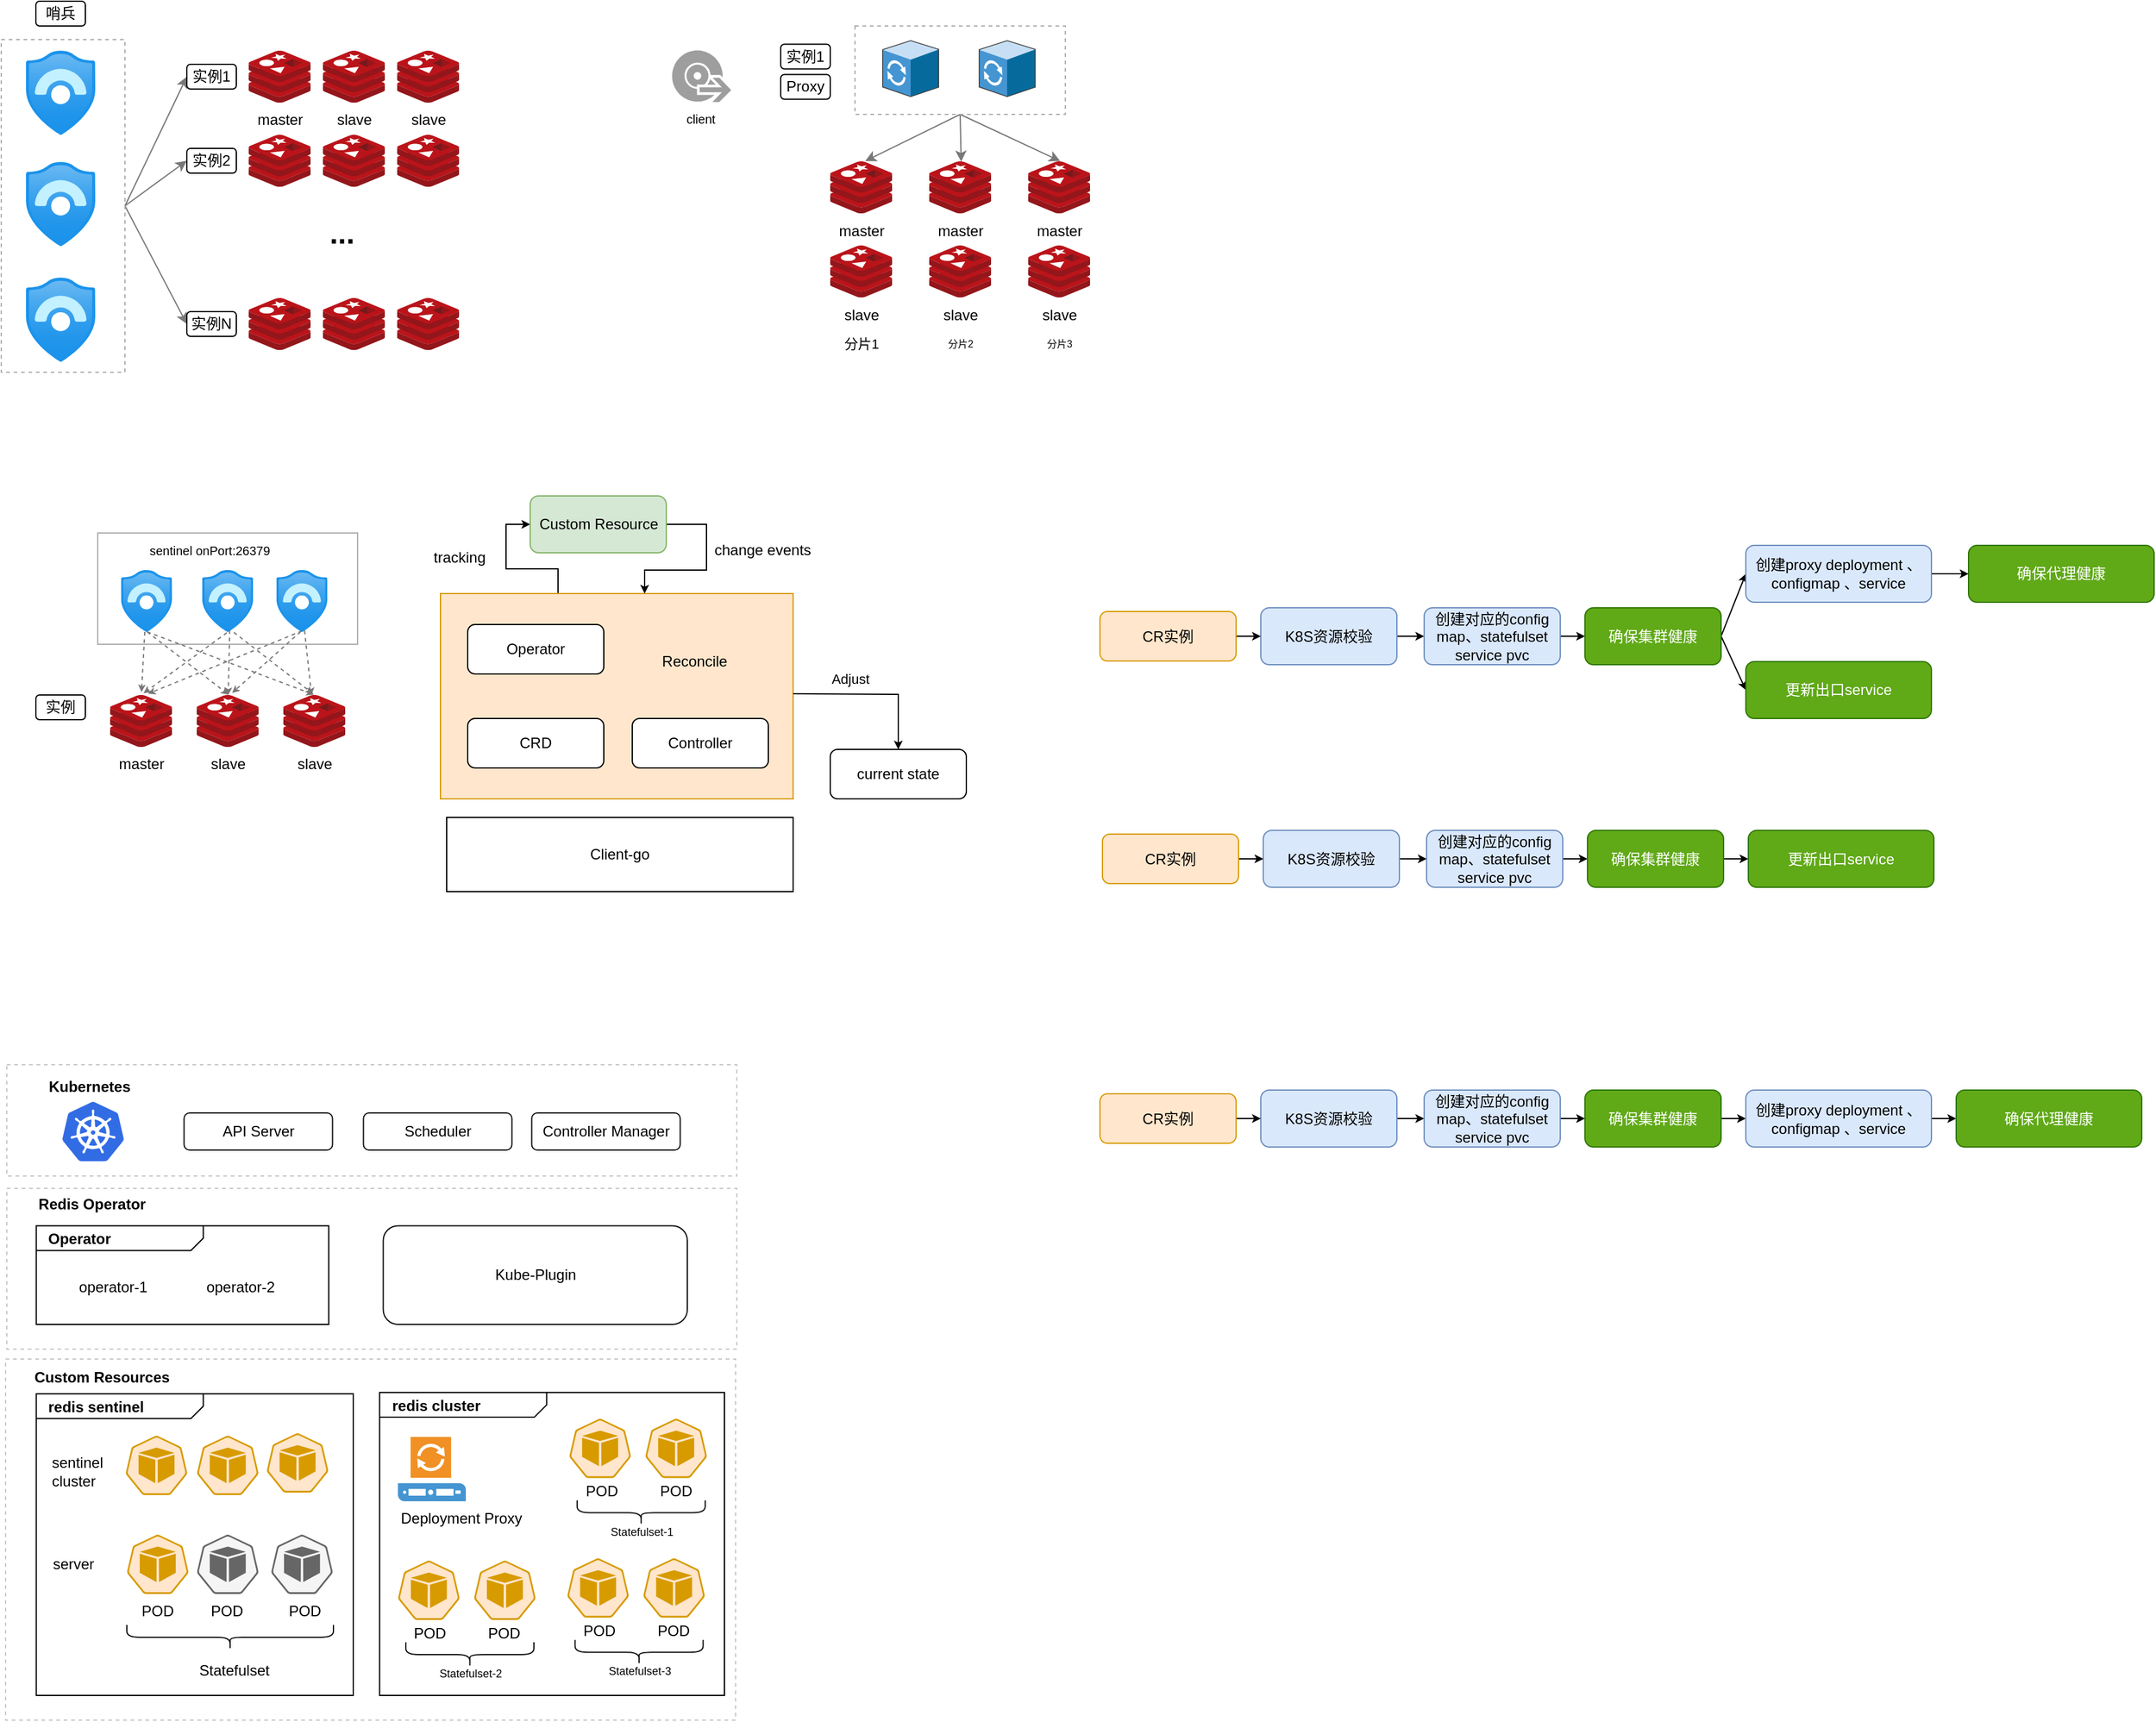 <mxfile version="15.9.6" type="github">
  <diagram id="UypYDCY0DTO_qoeUGzVr" name="Page-1">
    <mxGraphModel dx="1185" dy="662" grid="1" gridSize="10" guides="1" tooltips="1" connect="1" arrows="1" fold="1" page="1" pageScale="1" pageWidth="2336" pageHeight="1654" math="0" shadow="0">
      <root>
        <mxCell id="0" />
        <mxCell id="1" parent="0" />
        <mxCell id="_x-VhurMgfSDuc2ts5zv-58" value="" style="rounded=0;whiteSpace=wrap;html=1;dashed=1;strokeColor=#C7C7C7;" vertex="1" parent="1">
          <mxGeometry x="43.5" y="1128" width="590" height="292" as="geometry" />
        </mxCell>
        <mxCell id="_x-VhurMgfSDuc2ts5zv-57" value="&lt;p style=&quot;margin: 0px ; margin-top: 4px ; margin-left: 10px ; text-align: left&quot;&gt;&lt;b&gt;redis cluster&lt;/b&gt;&lt;/p&gt;" style="html=1;shape=mxgraph.sysml.package;align=left;spacingLeft=5;verticalAlign=top;spacingTop=-3;labelX=135;html=1;overflow=fill;" vertex="1" parent="1">
          <mxGeometry x="345.8" y="1155.06" width="278.7" height="244.94" as="geometry" />
        </mxCell>
        <mxCell id="_x-VhurMgfSDuc2ts5zv-37" value="&lt;p style=&quot;margin: 0px ; margin-top: 4px ; margin-left: 10px ; text-align: left&quot;&gt;&lt;b&gt;redis sentinel&lt;/b&gt;&lt;/p&gt;" style="html=1;shape=mxgraph.sysml.package;align=left;spacingLeft=5;verticalAlign=top;spacingTop=-3;labelX=135;html=1;overflow=fill;" vertex="1" parent="1">
          <mxGeometry x="68.3" y="1156.13" width="256.2" height="243.87" as="geometry" />
        </mxCell>
        <mxCell id="_x-VhurMgfSDuc2ts5zv-23" value="" style="rounded=0;whiteSpace=wrap;html=1;dashed=1;strokeColor=#C7C7C7;" vertex="1" parent="1">
          <mxGeometry x="44.5" y="990" width="590" height="130" as="geometry" />
        </mxCell>
        <mxCell id="_x-VhurMgfSDuc2ts5zv-11" value="" style="rounded=0;whiteSpace=wrap;html=1;dashed=1;strokeColor=#C7C7C7;" vertex="1" parent="1">
          <mxGeometry x="44.5" y="890" width="590" height="90" as="geometry" />
        </mxCell>
        <mxCell id="SwYEhvY1zTtye4a5UMkW-8" style="edgeStyle=orthogonalEdgeStyle;rounded=0;orthogonalLoop=1;jettySize=auto;html=1;exitX=0.405;exitY=0.004;exitDx=0;exitDy=0;entryX=0;entryY=0.5;entryDx=0;entryDy=0;exitPerimeter=0;endSize=4;" parent="1" source="SwYEhvY1zTtye4a5UMkW-6" target="SwYEhvY1zTtye4a5UMkW-2" edge="1">
          <mxGeometry relative="1" as="geometry">
            <Array as="points">
              <mxPoint x="490" y="489" />
              <mxPoint x="448" y="489" />
              <mxPoint x="448" y="453" />
            </Array>
          </mxGeometry>
        </mxCell>
        <mxCell id="SwYEhvY1zTtye4a5UMkW-6" value="" style="rounded=0;whiteSpace=wrap;html=1;fillColor=#ffe6cc;strokeColor=#d79b00;" parent="1" vertex="1">
          <mxGeometry x="395" y="509" width="285" height="166" as="geometry" />
        </mxCell>
        <mxCell id="2Fcq3Pcda0Rbf09F9esO-19" style="rounded=0;orthogonalLoop=1;jettySize=auto;html=1;entryX=0;entryY=0.5;entryDx=0;entryDy=0;exitX=1;exitY=0.5;exitDx=0;exitDy=0;strokeColor=#787878;" parent="1" source="2Fcq3Pcda0Rbf09F9esO-18" target="2Fcq3Pcda0Rbf09F9esO-7" edge="1">
          <mxGeometry relative="1" as="geometry" />
        </mxCell>
        <mxCell id="2Fcq3Pcda0Rbf09F9esO-20" style="edgeStyle=none;rounded=0;orthogonalLoop=1;jettySize=auto;html=1;exitX=1;exitY=0.5;exitDx=0;exitDy=0;entryX=0;entryY=0.5;entryDx=0;entryDy=0;strokeColor=#787878;" parent="1" source="2Fcq3Pcda0Rbf09F9esO-18" target="2Fcq3Pcda0Rbf09F9esO-11" edge="1">
          <mxGeometry relative="1" as="geometry" />
        </mxCell>
        <mxCell id="2Fcq3Pcda0Rbf09F9esO-21" style="edgeStyle=none;rounded=0;orthogonalLoop=1;jettySize=auto;html=1;exitX=1;exitY=0.5;exitDx=0;exitDy=0;entryX=0;entryY=0.5;entryDx=0;entryDy=0;strokeColor=#787878;" parent="1" source="2Fcq3Pcda0Rbf09F9esO-18" target="2Fcq3Pcda0Rbf09F9esO-15" edge="1">
          <mxGeometry relative="1" as="geometry" />
        </mxCell>
        <mxCell id="2Fcq3Pcda0Rbf09F9esO-18" value="" style="rounded=0;whiteSpace=wrap;html=1;dashed=1;strokeColor=#ADADAD;fillColor=none;gradientColor=none;" parent="1" vertex="1">
          <mxGeometry x="40" y="61" width="100" height="269" as="geometry" />
        </mxCell>
        <mxCell id="2Fcq3Pcda0Rbf09F9esO-1" value="master" style="sketch=0;aspect=fixed;html=1;points=[];align=center;image;fontSize=12;image=img/lib/mscae/Cache_Redis_Product.svg;" parent="1" vertex="1">
          <mxGeometry x="240" y="70" width="50" height="42" as="geometry" />
        </mxCell>
        <mxCell id="2Fcq3Pcda0Rbf09F9esO-2" value="" style="aspect=fixed;html=1;points=[];align=center;image;fontSize=12;image=img/lib/azure2/security/Azure_Sentinel.svg;" parent="1" vertex="1">
          <mxGeometry x="60" y="70" width="56.0" height="68" as="geometry" />
        </mxCell>
        <mxCell id="2Fcq3Pcda0Rbf09F9esO-3" value="" style="aspect=fixed;html=1;points=[];align=center;image;fontSize=12;image=img/lib/azure2/security/Azure_Sentinel.svg;" parent="1" vertex="1">
          <mxGeometry x="60" y="160" width="56.0" height="68" as="geometry" />
        </mxCell>
        <mxCell id="2Fcq3Pcda0Rbf09F9esO-4" value="" style="aspect=fixed;html=1;points=[];align=center;image;fontSize=12;image=img/lib/azure2/security/Azure_Sentinel.svg;" parent="1" vertex="1">
          <mxGeometry x="60" y="253.5" width="56.0" height="68" as="geometry" />
        </mxCell>
        <mxCell id="2Fcq3Pcda0Rbf09F9esO-5" value="slave" style="sketch=0;aspect=fixed;html=1;points=[];align=center;image;fontSize=12;image=img/lib/mscae/Cache_Redis_Product.svg;" parent="1" vertex="1">
          <mxGeometry x="360" y="70" width="50" height="42" as="geometry" />
        </mxCell>
        <mxCell id="2Fcq3Pcda0Rbf09F9esO-6" value="slave" style="sketch=0;aspect=fixed;html=1;points=[];align=center;image;fontSize=12;image=img/lib/mscae/Cache_Redis_Product.svg;" parent="1" vertex="1">
          <mxGeometry x="300" y="70" width="50" height="42" as="geometry" />
        </mxCell>
        <mxCell id="2Fcq3Pcda0Rbf09F9esO-7" value="实例1" style="rounded=1;whiteSpace=wrap;html=1;" parent="1" vertex="1">
          <mxGeometry x="190" y="81" width="40" height="20" as="geometry" />
        </mxCell>
        <mxCell id="2Fcq3Pcda0Rbf09F9esO-8" value="" style="sketch=0;aspect=fixed;html=1;points=[];align=center;image;fontSize=12;image=img/lib/mscae/Cache_Redis_Product.svg;" parent="1" vertex="1">
          <mxGeometry x="240" y="138" width="50" height="42" as="geometry" />
        </mxCell>
        <mxCell id="2Fcq3Pcda0Rbf09F9esO-9" value="" style="sketch=0;aspect=fixed;html=1;points=[];align=center;image;fontSize=12;image=img/lib/mscae/Cache_Redis_Product.svg;" parent="1" vertex="1">
          <mxGeometry x="360" y="138" width="50" height="42" as="geometry" />
        </mxCell>
        <mxCell id="2Fcq3Pcda0Rbf09F9esO-10" value="" style="sketch=0;aspect=fixed;html=1;points=[];align=center;image;fontSize=12;image=img/lib/mscae/Cache_Redis_Product.svg;" parent="1" vertex="1">
          <mxGeometry x="300" y="138" width="50" height="42" as="geometry" />
        </mxCell>
        <mxCell id="2Fcq3Pcda0Rbf09F9esO-11" value="实例2" style="rounded=1;whiteSpace=wrap;html=1;" parent="1" vertex="1">
          <mxGeometry x="190" y="149" width="40" height="20" as="geometry" />
        </mxCell>
        <mxCell id="2Fcq3Pcda0Rbf09F9esO-12" value="" style="sketch=0;aspect=fixed;html=1;points=[];align=center;image;fontSize=12;image=img/lib/mscae/Cache_Redis_Product.svg;" parent="1" vertex="1">
          <mxGeometry x="240" y="270" width="50" height="42" as="geometry" />
        </mxCell>
        <mxCell id="2Fcq3Pcda0Rbf09F9esO-13" value="" style="sketch=0;aspect=fixed;html=1;points=[];align=center;image;fontSize=12;image=img/lib/mscae/Cache_Redis_Product.svg;" parent="1" vertex="1">
          <mxGeometry x="360" y="270" width="50" height="42" as="geometry" />
        </mxCell>
        <mxCell id="2Fcq3Pcda0Rbf09F9esO-14" value="" style="sketch=0;aspect=fixed;html=1;points=[];align=center;image;fontSize=12;image=img/lib/mscae/Cache_Redis_Product.svg;" parent="1" vertex="1">
          <mxGeometry x="300" y="270" width="50" height="42" as="geometry" />
        </mxCell>
        <mxCell id="2Fcq3Pcda0Rbf09F9esO-15" value="实例N" style="rounded=1;whiteSpace=wrap;html=1;" parent="1" vertex="1">
          <mxGeometry x="190" y="281" width="40" height="20" as="geometry" />
        </mxCell>
        <mxCell id="2Fcq3Pcda0Rbf09F9esO-16" value="&lt;h1&gt;&lt;b style=&quot;line-height: 2.2&quot;&gt;...&lt;/b&gt;&lt;/h1&gt;" style="text;html=1;resizable=0;autosize=1;align=center;verticalAlign=middle;points=[];fillColor=none;strokeColor=none;rounded=0;" parent="1" vertex="1">
          <mxGeometry x="295" y="173" width="40" height="90" as="geometry" />
        </mxCell>
        <mxCell id="2Fcq3Pcda0Rbf09F9esO-17" value="哨兵" style="rounded=1;whiteSpace=wrap;html=1;" parent="1" vertex="1">
          <mxGeometry x="68" y="30" width="40" height="20" as="geometry" />
        </mxCell>
        <mxCell id="2Fcq3Pcda0Rbf09F9esO-63" style="edgeStyle=none;rounded=0;orthogonalLoop=1;jettySize=auto;html=1;exitX=0.5;exitY=1;exitDx=0;exitDy=0;entryX=0.565;entryY=-0.006;entryDx=0;entryDy=0;entryPerimeter=0;fontSize=8;strokeColor=#787878;" parent="1" source="2Fcq3Pcda0Rbf09F9esO-25" target="2Fcq3Pcda0Rbf09F9esO-26" edge="1">
          <mxGeometry relative="1" as="geometry" />
        </mxCell>
        <mxCell id="2Fcq3Pcda0Rbf09F9esO-64" style="edgeStyle=none;rounded=0;orthogonalLoop=1;jettySize=auto;html=1;exitX=0.5;exitY=1;exitDx=0;exitDy=0;entryX=0.517;entryY=0.006;entryDx=0;entryDy=0;entryPerimeter=0;fontSize=8;strokeColor=#787878;" parent="1" source="2Fcq3Pcda0Rbf09F9esO-25" target="2Fcq3Pcda0Rbf09F9esO-56" edge="1">
          <mxGeometry relative="1" as="geometry" />
        </mxCell>
        <mxCell id="2Fcq3Pcda0Rbf09F9esO-65" style="edgeStyle=none;rounded=0;orthogonalLoop=1;jettySize=auto;html=1;exitX=0.5;exitY=1;exitDx=0;exitDy=0;entryX=0.517;entryY=-0.006;entryDx=0;entryDy=0;entryPerimeter=0;fontSize=8;strokeColor=#787878;" parent="1" source="2Fcq3Pcda0Rbf09F9esO-25" target="2Fcq3Pcda0Rbf09F9esO-59" edge="1">
          <mxGeometry relative="1" as="geometry" />
        </mxCell>
        <mxCell id="2Fcq3Pcda0Rbf09F9esO-25" value="" style="rounded=0;whiteSpace=wrap;html=1;dashed=1;strokeColor=#ADADAD;fillColor=none;gradientColor=none;" parent="1" vertex="1">
          <mxGeometry x="730" y="50" width="170" height="71.5" as="geometry" />
        </mxCell>
        <mxCell id="2Fcq3Pcda0Rbf09F9esO-26" value="master" style="sketch=0;aspect=fixed;html=1;points=[];align=center;image;fontSize=12;image=img/lib/mscae/Cache_Redis_Product.svg;" parent="1" vertex="1">
          <mxGeometry x="710" y="159.5" width="50" height="42" as="geometry" />
        </mxCell>
        <mxCell id="2Fcq3Pcda0Rbf09F9esO-31" value="slave" style="sketch=0;aspect=fixed;html=1;points=[];align=center;image;fontSize=12;image=img/lib/mscae/Cache_Redis_Product.svg;" parent="1" vertex="1">
          <mxGeometry x="710" y="227.5" width="50" height="42" as="geometry" />
        </mxCell>
        <mxCell id="2Fcq3Pcda0Rbf09F9esO-32" value="实例1" style="rounded=1;whiteSpace=wrap;html=1;" parent="1" vertex="1">
          <mxGeometry x="670" y="64.75" width="40" height="20" as="geometry" />
        </mxCell>
        <mxCell id="2Fcq3Pcda0Rbf09F9esO-42" value="Proxy" style="rounded=1;whiteSpace=wrap;html=1;" parent="1" vertex="1">
          <mxGeometry x="670" y="89.25" width="40" height="20" as="geometry" />
        </mxCell>
        <mxCell id="2Fcq3Pcda0Rbf09F9esO-44" value="" style="shadow=0;dashed=0;html=1;labelPosition=center;verticalLabelPosition=bottom;verticalAlign=top;align=center;outlineConnect=0;shape=mxgraph.veeam.3d.proxy;strokeColor=#ADADAD;fillColor=none;gradientColor=none;" parent="1" vertex="1">
          <mxGeometry x="752" y="61.5" width="46" height="46" as="geometry" />
        </mxCell>
        <mxCell id="2Fcq3Pcda0Rbf09F9esO-46" value="" style="shadow=0;dashed=0;html=1;labelPosition=center;verticalLabelPosition=bottom;verticalAlign=top;align=center;outlineConnect=0;shape=mxgraph.veeam.3d.proxy;strokeColor=#ADADAD;fillColor=none;gradientColor=none;" parent="1" vertex="1">
          <mxGeometry x="830" y="61.5" width="46" height="46" as="geometry" />
        </mxCell>
        <mxCell id="2Fcq3Pcda0Rbf09F9esO-55" value="分片1" style="rounded=1;fontSize=11;fillColor=none;strokeColor=none;html=1;" parent="1" vertex="1">
          <mxGeometry x="700" y="291.5" width="70" height="30" as="geometry" />
        </mxCell>
        <mxCell id="2Fcq3Pcda0Rbf09F9esO-56" value="master" style="sketch=0;aspect=fixed;html=1;points=[];align=center;image;fontSize=12;image=img/lib/mscae/Cache_Redis_Product.svg;" parent="1" vertex="1">
          <mxGeometry x="790" y="159.5" width="50" height="42" as="geometry" />
        </mxCell>
        <mxCell id="2Fcq3Pcda0Rbf09F9esO-57" value="slave" style="sketch=0;aspect=fixed;html=1;points=[];align=center;image;fontSize=12;image=img/lib/mscae/Cache_Redis_Product.svg;" parent="1" vertex="1">
          <mxGeometry x="790" y="227.5" width="50" height="42" as="geometry" />
        </mxCell>
        <mxCell id="2Fcq3Pcda0Rbf09F9esO-58" value="分片2" style="rounded=1;fontSize=8;fillColor=none;strokeColor=none;html=1;" parent="1" vertex="1">
          <mxGeometry x="780" y="291.5" width="70" height="30" as="geometry" />
        </mxCell>
        <mxCell id="2Fcq3Pcda0Rbf09F9esO-59" value="master" style="sketch=0;aspect=fixed;html=1;points=[];align=center;image;fontSize=12;image=img/lib/mscae/Cache_Redis_Product.svg;" parent="1" vertex="1">
          <mxGeometry x="870" y="159.5" width="50" height="42" as="geometry" />
        </mxCell>
        <mxCell id="2Fcq3Pcda0Rbf09F9esO-60" value="slave" style="sketch=0;aspect=fixed;html=1;points=[];align=center;image;fontSize=12;image=img/lib/mscae/Cache_Redis_Product.svg;" parent="1" vertex="1">
          <mxGeometry x="870" y="227.5" width="50" height="42" as="geometry" />
        </mxCell>
        <mxCell id="2Fcq3Pcda0Rbf09F9esO-61" value="分片3" style="rounded=1;fontSize=8;fillColor=none;strokeColor=none;html=1;" parent="1" vertex="1">
          <mxGeometry x="860" y="291.5" width="70" height="30" as="geometry" />
        </mxCell>
        <mxCell id="2Fcq3Pcda0Rbf09F9esO-94" value="" style="rounded=0;whiteSpace=wrap;html=1;strokeColor=#ADADAD;fillColor=none;gradientColor=none;" parent="1" vertex="1">
          <mxGeometry x="118" y="460" width="210" height="90" as="geometry" />
        </mxCell>
        <mxCell id="2Fcq3Pcda0Rbf09F9esO-95" value="master" style="sketch=0;aspect=fixed;html=1;points=[];align=center;image;fontSize=12;image=img/lib/mscae/Cache_Redis_Product.svg;" parent="1" vertex="1">
          <mxGeometry x="128" y="591" width="50" height="42" as="geometry" />
        </mxCell>
        <mxCell id="2Fcq3Pcda0Rbf09F9esO-98" value="" style="aspect=fixed;html=1;points=[];align=center;image;fontSize=12;image=img/lib/azure2/security/Azure_Sentinel.svg;" parent="1" vertex="1">
          <mxGeometry x="262.41" y="490" width="41.18" height="50" as="geometry" />
        </mxCell>
        <mxCell id="2Fcq3Pcda0Rbf09F9esO-99" value="slave" style="sketch=0;aspect=fixed;html=1;points=[];align=center;image;fontSize=12;image=img/lib/mscae/Cache_Redis_Product.svg;" parent="1" vertex="1">
          <mxGeometry x="268" y="591" width="50" height="42" as="geometry" />
        </mxCell>
        <mxCell id="2Fcq3Pcda0Rbf09F9esO-100" value="slave" style="sketch=0;aspect=fixed;html=1;points=[];align=center;image;fontSize=12;image=img/lib/mscae/Cache_Redis_Product.svg;" parent="1" vertex="1">
          <mxGeometry x="198" y="591" width="50" height="42" as="geometry" />
        </mxCell>
        <mxCell id="2Fcq3Pcda0Rbf09F9esO-101" value="实例" style="rounded=1;whiteSpace=wrap;html=1;" parent="1" vertex="1">
          <mxGeometry x="68" y="591" width="40" height="20" as="geometry" />
        </mxCell>
        <mxCell id="2Fcq3Pcda0Rbf09F9esO-111" value="sentinel onPort:26379" style="rounded=1;whiteSpace=wrap;strokeColor=none;fillColor=none;align=left;fontSize=10;" parent="1" vertex="1">
          <mxGeometry x="158" y="464" width="130" height="20" as="geometry" />
        </mxCell>
        <mxCell id="2Fcq3Pcda0Rbf09F9esO-117" style="edgeStyle=none;rounded=0;orthogonalLoop=1;jettySize=auto;html=1;entryX=0.507;entryY=-0.056;entryDx=0;entryDy=0;entryPerimeter=0;dashed=1;fontSize=10;strokeColor=#787878;endSize=3;" parent="1" source="2Fcq3Pcda0Rbf09F9esO-112" target="2Fcq3Pcda0Rbf09F9esO-95" edge="1">
          <mxGeometry relative="1" as="geometry" />
        </mxCell>
        <mxCell id="2Fcq3Pcda0Rbf09F9esO-112" value="" style="aspect=fixed;html=1;points=[];align=center;image;fontSize=12;image=img/lib/azure2/security/Azure_Sentinel.svg;" parent="1" vertex="1">
          <mxGeometry x="136.82" y="490" width="41.18" height="50" as="geometry" />
        </mxCell>
        <mxCell id="2Fcq3Pcda0Rbf09F9esO-113" value="" style="aspect=fixed;html=1;points=[];align=center;image;fontSize=12;image=img/lib/azure2/security/Azure_Sentinel.svg;" parent="1" vertex="1">
          <mxGeometry x="202.41" y="490" width="41.18" height="50" as="geometry" />
        </mxCell>
        <mxCell id="2Fcq3Pcda0Rbf09F9esO-118" style="edgeStyle=none;rounded=0;orthogonalLoop=1;jettySize=auto;html=1;entryX=0.513;entryY=-0.008;entryDx=0;entryDy=0;entryPerimeter=0;dashed=1;fontSize=10;strokeColor=#787878;endSize=3;" parent="1" target="2Fcq3Pcda0Rbf09F9esO-100" edge="1">
          <mxGeometry relative="1" as="geometry">
            <mxPoint x="158" y="540" as="sourcePoint" />
            <mxPoint x="173.35" y="587.648" as="targetPoint" />
          </mxGeometry>
        </mxCell>
        <mxCell id="2Fcq3Pcda0Rbf09F9esO-119" style="edgeStyle=none;rounded=0;orthogonalLoop=1;jettySize=auto;html=1;entryX=0.493;entryY=-0.008;entryDx=0;entryDy=0;entryPerimeter=0;dashed=1;fontSize=10;strokeColor=#787878;endSize=3;" parent="1" target="2Fcq3Pcda0Rbf09F9esO-99" edge="1">
          <mxGeometry relative="1" as="geometry">
            <mxPoint x="158" y="540" as="sourcePoint" />
            <mxPoint x="183.35" y="597.648" as="targetPoint" />
          </mxGeometry>
        </mxCell>
        <mxCell id="2Fcq3Pcda0Rbf09F9esO-120" style="edgeStyle=none;rounded=0;orthogonalLoop=1;jettySize=auto;html=1;entryX=0.54;entryY=-0.032;entryDx=0;entryDy=0;entryPerimeter=0;dashed=1;fontSize=10;strokeColor=#787878;endSize=3;exitX=0.484;exitY=1.013;exitDx=0;exitDy=0;exitPerimeter=0;" parent="1" source="2Fcq3Pcda0Rbf09F9esO-113" target="2Fcq3Pcda0Rbf09F9esO-95" edge="1">
          <mxGeometry relative="1" as="geometry">
            <mxPoint x="189.78" y="570" as="sourcePoint" />
            <mxPoint x="193.35" y="607.648" as="targetPoint" />
          </mxGeometry>
        </mxCell>
        <mxCell id="2Fcq3Pcda0Rbf09F9esO-121" style="edgeStyle=none;rounded=0;orthogonalLoop=1;jettySize=auto;html=1;dashed=1;fontSize=10;strokeColor=#787878;endSize=3;exitX=0.54;exitY=0.973;exitDx=0;exitDy=0;exitPerimeter=0;" parent="1" source="2Fcq3Pcda0Rbf09F9esO-113" target="2Fcq3Pcda0Rbf09F9esO-100" edge="1">
          <mxGeometry relative="1" as="geometry">
            <mxPoint x="199.78" y="580" as="sourcePoint" />
            <mxPoint x="203.35" y="617.648" as="targetPoint" />
          </mxGeometry>
        </mxCell>
        <mxCell id="2Fcq3Pcda0Rbf09F9esO-122" style="edgeStyle=none;rounded=0;orthogonalLoop=1;jettySize=auto;html=1;entryX=0.48;entryY=-0.024;entryDx=0;entryDy=0;entryPerimeter=0;dashed=1;fontSize=10;strokeColor=#787878;endSize=3;exitX=0.621;exitY=1.007;exitDx=0;exitDy=0;exitPerimeter=0;" parent="1" source="2Fcq3Pcda0Rbf09F9esO-113" target="2Fcq3Pcda0Rbf09F9esO-99" edge="1">
          <mxGeometry relative="1" as="geometry">
            <mxPoint x="209.78" y="590" as="sourcePoint" />
            <mxPoint x="213.35" y="627.648" as="targetPoint" />
          </mxGeometry>
        </mxCell>
        <mxCell id="2Fcq3Pcda0Rbf09F9esO-123" style="edgeStyle=none;rounded=0;orthogonalLoop=1;jettySize=auto;html=1;entryX=0.613;entryY=-0.024;entryDx=0;entryDy=0;entryPerimeter=0;dashed=1;fontSize=10;strokeColor=#787878;endSize=3;exitX=0.501;exitY=0.985;exitDx=0;exitDy=0;exitPerimeter=0;" parent="1" source="2Fcq3Pcda0Rbf09F9esO-98" target="2Fcq3Pcda0Rbf09F9esO-95" edge="1">
          <mxGeometry relative="1" as="geometry">
            <mxPoint x="219.78" y="600" as="sourcePoint" />
            <mxPoint x="223.35" y="637.648" as="targetPoint" />
          </mxGeometry>
        </mxCell>
        <mxCell id="2Fcq3Pcda0Rbf09F9esO-124" style="edgeStyle=none;rounded=0;orthogonalLoop=1;jettySize=auto;html=1;entryX=0.573;entryY=-0.04;entryDx=0;entryDy=0;entryPerimeter=0;dashed=1;fontSize=10;strokeColor=#787878;endSize=3;exitX=0.473;exitY=0.998;exitDx=0;exitDy=0;exitPerimeter=0;" parent="1" source="2Fcq3Pcda0Rbf09F9esO-98" target="2Fcq3Pcda0Rbf09F9esO-100" edge="1">
          <mxGeometry relative="1" as="geometry">
            <mxPoint x="229.78" y="610" as="sourcePoint" />
            <mxPoint x="233.35" y="647.648" as="targetPoint" />
          </mxGeometry>
        </mxCell>
        <mxCell id="2Fcq3Pcda0Rbf09F9esO-125" style="edgeStyle=none;rounded=0;orthogonalLoop=1;jettySize=auto;html=1;dashed=1;fontSize=10;strokeColor=#787878;endSize=3;exitX=0.552;exitY=0.979;exitDx=0;exitDy=0;exitPerimeter=0;" parent="1" source="2Fcq3Pcda0Rbf09F9esO-98" target="2Fcq3Pcda0Rbf09F9esO-99" edge="1">
          <mxGeometry relative="1" as="geometry">
            <mxPoint x="239.78" y="620" as="sourcePoint" />
            <mxPoint x="243.35" y="657.648" as="targetPoint" />
          </mxGeometry>
        </mxCell>
        <mxCell id="2Fcq3Pcda0Rbf09F9esO-126" value="client" style="sketch=0;pointerEvents=1;shadow=0;dashed=0;html=1;strokeColor=none;labelPosition=center;verticalLabelPosition=bottom;verticalAlign=top;align=center;fillColor=#9E9E9E;shape=mxgraph.mscae.intune.client_software;fontSize=10;" parent="1" vertex="1">
          <mxGeometry x="580" y="68" width="50" height="45" as="geometry" />
        </mxCell>
        <mxCell id="SwYEhvY1zTtye4a5UMkW-9" style="edgeStyle=orthogonalEdgeStyle;rounded=0;orthogonalLoop=1;jettySize=auto;html=1;exitX=1;exitY=0.5;exitDx=0;exitDy=0;endSize=4;" parent="1" source="SwYEhvY1zTtye4a5UMkW-2" edge="1">
          <mxGeometry relative="1" as="geometry">
            <mxPoint x="560" y="509" as="targetPoint" />
            <Array as="points">
              <mxPoint x="610" y="453" />
              <mxPoint x="610" y="490" />
              <mxPoint x="560" y="490" />
            </Array>
          </mxGeometry>
        </mxCell>
        <mxCell id="SwYEhvY1zTtye4a5UMkW-2" value="Custom Resource" style="rounded=1;whiteSpace=wrap;html=1;fillColor=#d5e8d4;strokeColor=#82b366;" parent="1" vertex="1">
          <mxGeometry x="467.5" y="430" width="110" height="46" as="geometry" />
        </mxCell>
        <mxCell id="SwYEhvY1zTtye4a5UMkW-3" value="Operator" style="rounded=1;whiteSpace=wrap;html=1;" parent="1" vertex="1">
          <mxGeometry x="417" y="534" width="110" height="40" as="geometry" />
        </mxCell>
        <mxCell id="SwYEhvY1zTtye4a5UMkW-4" value="CRD" style="rounded=1;whiteSpace=wrap;html=1;" parent="1" vertex="1">
          <mxGeometry x="417" y="610" width="110" height="40" as="geometry" />
        </mxCell>
        <mxCell id="SwYEhvY1zTtye4a5UMkW-5" value="Controller" style="rounded=1;whiteSpace=wrap;html=1;" parent="1" vertex="1">
          <mxGeometry x="550" y="610" width="110" height="40" as="geometry" />
        </mxCell>
        <mxCell id="SwYEhvY1zTtye4a5UMkW-7" value="Client-go" style="rounded=0;whiteSpace=wrap;html=1;" parent="1" vertex="1">
          <mxGeometry x="400" y="690" width="280" height="60" as="geometry" />
        </mxCell>
        <mxCell id="SwYEhvY1zTtye4a5UMkW-10" value="tracking" style="text;html=1;resizable=0;autosize=1;align=center;verticalAlign=middle;points=[];fillColor=none;strokeColor=none;rounded=0;" parent="1" vertex="1">
          <mxGeometry x="380" y="470" width="60" height="20" as="geometry" />
        </mxCell>
        <mxCell id="SwYEhvY1zTtye4a5UMkW-11" value="change events" style="text;html=1;resizable=0;autosize=1;align=center;verticalAlign=middle;points=[];fillColor=none;strokeColor=none;rounded=0;" parent="1" vertex="1">
          <mxGeometry x="610" y="464" width="90" height="20" as="geometry" />
        </mxCell>
        <mxCell id="SwYEhvY1zTtye4a5UMkW-12" value="" style="shape=image;html=1;verticalAlign=top;verticalLabelPosition=bottom;labelBackgroundColor=#ffffff;imageAspect=0;aspect=fixed;image=https://cdn0.iconfinder.com/data/icons/faticons-2/29/refresh27-128.png;strokeWidth=2;" parent="1" vertex="1">
          <mxGeometry x="590" y="534" width="19" height="19" as="geometry" />
        </mxCell>
        <mxCell id="SwYEhvY1zTtye4a5UMkW-16" style="edgeStyle=orthogonalEdgeStyle;rounded=0;orthogonalLoop=1;jettySize=auto;html=1;endSize=4;entryX=0.5;entryY=0;entryDx=0;entryDy=0;" parent="1" target="SwYEhvY1zTtye4a5UMkW-17" edge="1">
          <mxGeometry relative="1" as="geometry">
            <mxPoint x="760" y="630" as="targetPoint" />
            <mxPoint x="680" y="590" as="sourcePoint" />
          </mxGeometry>
        </mxCell>
        <mxCell id="SwYEhvY1zTtye4a5UMkW-19" value="Adjust" style="edgeLabel;html=1;align=center;verticalAlign=middle;resizable=0;points=[];" parent="SwYEhvY1zTtye4a5UMkW-16" vertex="1" connectable="0">
          <mxGeometry x="-0.146" y="1" relative="1" as="geometry">
            <mxPoint x="-10" y="-12" as="offset" />
          </mxGeometry>
        </mxCell>
        <mxCell id="SwYEhvY1zTtye4a5UMkW-15" value="Reconcile" style="text;html=1;resizable=0;autosize=1;align=center;verticalAlign=middle;points=[];fillColor=none;strokeColor=none;rounded=0;labelBackgroundColor=none;" parent="1" vertex="1">
          <mxGeometry x="564.5" y="554" width="70" height="20" as="geometry" />
        </mxCell>
        <mxCell id="SwYEhvY1zTtye4a5UMkW-17" value="current state" style="rounded=1;whiteSpace=wrap;html=1;" parent="1" vertex="1">
          <mxGeometry x="710" y="635" width="110" height="40" as="geometry" />
        </mxCell>
        <mxCell id="SwYEhvY1zTtye4a5UMkW-41" style="edgeStyle=orthogonalEdgeStyle;rounded=0;orthogonalLoop=1;jettySize=auto;html=1;exitX=1;exitY=0.5;exitDx=0;exitDy=0;entryX=0;entryY=0.5;entryDx=0;entryDy=0;endSize=4;" parent="1" source="SwYEhvY1zTtye4a5UMkW-23" target="SwYEhvY1zTtye4a5UMkW-35" edge="1">
          <mxGeometry relative="1" as="geometry" />
        </mxCell>
        <mxCell id="SwYEhvY1zTtye4a5UMkW-23" value="K8S资源校验" style="rounded=1;whiteSpace=wrap;html=1;fillColor=#dae8fc;strokeColor=#6c8ebf;" parent="1" vertex="1">
          <mxGeometry x="1058" y="520.5" width="110" height="46" as="geometry" />
        </mxCell>
        <mxCell id="SwYEhvY1zTtye4a5UMkW-40" style="edgeStyle=orthogonalEdgeStyle;rounded=0;orthogonalLoop=1;jettySize=auto;html=1;exitX=1;exitY=0.5;exitDx=0;exitDy=0;entryX=0;entryY=0.5;entryDx=0;entryDy=0;endSize=4;" parent="1" source="SwYEhvY1zTtye4a5UMkW-24" target="SwYEhvY1zTtye4a5UMkW-23" edge="1">
          <mxGeometry relative="1" as="geometry" />
        </mxCell>
        <mxCell id="SwYEhvY1zTtye4a5UMkW-24" value="CR实例" style="rounded=1;whiteSpace=wrap;html=1;fillColor=#ffe6cc;strokeColor=#d79b00;" parent="1" vertex="1">
          <mxGeometry x="928" y="523.5" width="110" height="40" as="geometry" />
        </mxCell>
        <mxCell id="SwYEhvY1zTtye4a5UMkW-47" style="edgeStyle=none;rounded=0;orthogonalLoop=1;jettySize=auto;html=1;exitX=1;exitY=0.5;exitDx=0;exitDy=0;endSize=4;" parent="1" source="SwYEhvY1zTtye4a5UMkW-35" target="SwYEhvY1zTtye4a5UMkW-36" edge="1">
          <mxGeometry relative="1" as="geometry" />
        </mxCell>
        <mxCell id="SwYEhvY1zTtye4a5UMkW-35" value="创建对应的config map、statefulset service pvc" style="rounded=1;whiteSpace=wrap;html=1;fillColor=#dae8fc;strokeColor=#6c8ebf;" parent="1" vertex="1">
          <mxGeometry x="1190" y="520.5" width="110" height="46" as="geometry" />
        </mxCell>
        <mxCell id="SwYEhvY1zTtye4a5UMkW-44" style="edgeStyle=none;rounded=0;orthogonalLoop=1;jettySize=auto;html=1;exitX=1;exitY=0.5;exitDx=0;exitDy=0;entryX=0;entryY=0.5;entryDx=0;entryDy=0;endSize=4;" parent="1" source="SwYEhvY1zTtye4a5UMkW-36" target="SwYEhvY1zTtye4a5UMkW-37" edge="1">
          <mxGeometry relative="1" as="geometry" />
        </mxCell>
        <mxCell id="SwYEhvY1zTtye4a5UMkW-45" style="edgeStyle=none;rounded=0;orthogonalLoop=1;jettySize=auto;html=1;exitX=1;exitY=0.5;exitDx=0;exitDy=0;entryX=0;entryY=0.5;entryDx=0;entryDy=0;endSize=4;" parent="1" source="SwYEhvY1zTtye4a5UMkW-36" target="SwYEhvY1zTtye4a5UMkW-38" edge="1">
          <mxGeometry relative="1" as="geometry" />
        </mxCell>
        <mxCell id="SwYEhvY1zTtye4a5UMkW-36" value="确保集群健康" style="rounded=1;whiteSpace=wrap;html=1;fillColor=#60a917;strokeColor=#2D7600;fontColor=#ffffff;" parent="1" vertex="1">
          <mxGeometry x="1320" y="520.5" width="110" height="46" as="geometry" />
        </mxCell>
        <mxCell id="SwYEhvY1zTtye4a5UMkW-46" style="edgeStyle=none;rounded=0;orthogonalLoop=1;jettySize=auto;html=1;exitX=1;exitY=0.5;exitDx=0;exitDy=0;entryX=0;entryY=0.5;entryDx=0;entryDy=0;endSize=4;" parent="1" source="SwYEhvY1zTtye4a5UMkW-37" target="SwYEhvY1zTtye4a5UMkW-39" edge="1">
          <mxGeometry relative="1" as="geometry" />
        </mxCell>
        <mxCell id="SwYEhvY1zTtye4a5UMkW-37" value="创建proxy deployment 、configmap 、service" style="rounded=1;whiteSpace=wrap;html=1;fillColor=#dae8fc;strokeColor=#6c8ebf;" parent="1" vertex="1">
          <mxGeometry x="1450" y="470" width="150" height="46" as="geometry" />
        </mxCell>
        <mxCell id="SwYEhvY1zTtye4a5UMkW-38" value="更新出口service" style="rounded=1;whiteSpace=wrap;html=1;fillColor=#60a917;strokeColor=#2D7600;fontColor=#ffffff;" parent="1" vertex="1">
          <mxGeometry x="1450" y="564" width="150" height="46" as="geometry" />
        </mxCell>
        <mxCell id="SwYEhvY1zTtye4a5UMkW-39" value="确保代理健康" style="rounded=1;whiteSpace=wrap;html=1;fillColor=#60a917;strokeColor=#2D7600;fontColor=#ffffff;" parent="1" vertex="1">
          <mxGeometry x="1630" y="470" width="150" height="46" as="geometry" />
        </mxCell>
        <mxCell id="vBZXi1XHdykudHTi2sjK-1" style="edgeStyle=orthogonalEdgeStyle;rounded=0;orthogonalLoop=1;jettySize=auto;html=1;exitX=1;exitY=0.5;exitDx=0;exitDy=0;entryX=0;entryY=0.5;entryDx=0;entryDy=0;endSize=4;" parent="1" source="vBZXi1XHdykudHTi2sjK-2" target="vBZXi1XHdykudHTi2sjK-6" edge="1">
          <mxGeometry relative="1" as="geometry" />
        </mxCell>
        <mxCell id="vBZXi1XHdykudHTi2sjK-2" value="K8S资源校验" style="rounded=1;whiteSpace=wrap;html=1;fillColor=#dae8fc;strokeColor=#6c8ebf;" parent="1" vertex="1">
          <mxGeometry x="1060" y="700.5" width="110" height="46" as="geometry" />
        </mxCell>
        <mxCell id="vBZXi1XHdykudHTi2sjK-3" style="edgeStyle=orthogonalEdgeStyle;rounded=0;orthogonalLoop=1;jettySize=auto;html=1;exitX=1;exitY=0.5;exitDx=0;exitDy=0;entryX=0;entryY=0.5;entryDx=0;entryDy=0;endSize=4;" parent="1" source="vBZXi1XHdykudHTi2sjK-4" target="vBZXi1XHdykudHTi2sjK-2" edge="1">
          <mxGeometry relative="1" as="geometry" />
        </mxCell>
        <mxCell id="vBZXi1XHdykudHTi2sjK-4" value="CR实例" style="rounded=1;whiteSpace=wrap;html=1;fillColor=#ffe6cc;strokeColor=#d79b00;" parent="1" vertex="1">
          <mxGeometry x="930" y="703.5" width="110" height="40" as="geometry" />
        </mxCell>
        <mxCell id="vBZXi1XHdykudHTi2sjK-5" style="edgeStyle=none;rounded=0;orthogonalLoop=1;jettySize=auto;html=1;exitX=1;exitY=0.5;exitDx=0;exitDy=0;endSize=4;" parent="1" source="vBZXi1XHdykudHTi2sjK-6" target="vBZXi1XHdykudHTi2sjK-9" edge="1">
          <mxGeometry relative="1" as="geometry" />
        </mxCell>
        <mxCell id="vBZXi1XHdykudHTi2sjK-6" value="创建对应的config map、statefulset service pvc" style="rounded=1;whiteSpace=wrap;html=1;fillColor=#dae8fc;strokeColor=#6c8ebf;" parent="1" vertex="1">
          <mxGeometry x="1192" y="700.5" width="110" height="46" as="geometry" />
        </mxCell>
        <mxCell id="vBZXi1XHdykudHTi2sjK-8" style="edgeStyle=none;rounded=0;orthogonalLoop=1;jettySize=auto;html=1;exitX=1;exitY=0.5;exitDx=0;exitDy=0;entryX=0;entryY=0.5;entryDx=0;entryDy=0;endSize=4;" parent="1" source="vBZXi1XHdykudHTi2sjK-9" target="vBZXi1XHdykudHTi2sjK-12" edge="1">
          <mxGeometry relative="1" as="geometry" />
        </mxCell>
        <mxCell id="vBZXi1XHdykudHTi2sjK-9" value="确保集群健康" style="rounded=1;whiteSpace=wrap;html=1;fillColor=#60a917;strokeColor=#2D7600;fontColor=#ffffff;" parent="1" vertex="1">
          <mxGeometry x="1322" y="700.5" width="110" height="46" as="geometry" />
        </mxCell>
        <mxCell id="vBZXi1XHdykudHTi2sjK-12" value="更新出口service" style="rounded=1;whiteSpace=wrap;html=1;fillColor=#60a917;strokeColor=#2D7600;fontColor=#ffffff;" parent="1" vertex="1">
          <mxGeometry x="1452" y="700.5" width="150" height="46" as="geometry" />
        </mxCell>
        <mxCell id="vBZXi1XHdykudHTi2sjK-14" style="edgeStyle=orthogonalEdgeStyle;rounded=0;orthogonalLoop=1;jettySize=auto;html=1;exitX=1;exitY=0.5;exitDx=0;exitDy=0;entryX=0;entryY=0.5;entryDx=0;entryDy=0;endSize=4;" parent="1" source="vBZXi1XHdykudHTi2sjK-15" target="vBZXi1XHdykudHTi2sjK-19" edge="1">
          <mxGeometry relative="1" as="geometry" />
        </mxCell>
        <mxCell id="vBZXi1XHdykudHTi2sjK-15" value="K8S资源校验" style="rounded=1;whiteSpace=wrap;html=1;fillColor=#dae8fc;strokeColor=#6c8ebf;" parent="1" vertex="1">
          <mxGeometry x="1058" y="910.5" width="110" height="46" as="geometry" />
        </mxCell>
        <mxCell id="vBZXi1XHdykudHTi2sjK-16" style="edgeStyle=orthogonalEdgeStyle;rounded=0;orthogonalLoop=1;jettySize=auto;html=1;exitX=1;exitY=0.5;exitDx=0;exitDy=0;entryX=0;entryY=0.5;entryDx=0;entryDy=0;endSize=4;" parent="1" source="vBZXi1XHdykudHTi2sjK-17" target="vBZXi1XHdykudHTi2sjK-15" edge="1">
          <mxGeometry relative="1" as="geometry" />
        </mxCell>
        <mxCell id="vBZXi1XHdykudHTi2sjK-17" value="CR实例" style="rounded=1;whiteSpace=wrap;html=1;fillColor=#ffe6cc;strokeColor=#d79b00;" parent="1" vertex="1">
          <mxGeometry x="928" y="913.5" width="110" height="40" as="geometry" />
        </mxCell>
        <mxCell id="vBZXi1XHdykudHTi2sjK-18" style="edgeStyle=none;rounded=0;orthogonalLoop=1;jettySize=auto;html=1;exitX=1;exitY=0.5;exitDx=0;exitDy=0;endSize=4;" parent="1" source="vBZXi1XHdykudHTi2sjK-19" target="vBZXi1XHdykudHTi2sjK-22" edge="1">
          <mxGeometry relative="1" as="geometry" />
        </mxCell>
        <mxCell id="vBZXi1XHdykudHTi2sjK-19" value="创建对应的config map、statefulset service pvc" style="rounded=1;whiteSpace=wrap;html=1;fillColor=#dae8fc;strokeColor=#6c8ebf;" parent="1" vertex="1">
          <mxGeometry x="1190" y="910.5" width="110" height="46" as="geometry" />
        </mxCell>
        <mxCell id="vBZXi1XHdykudHTi2sjK-20" style="edgeStyle=none;rounded=0;orthogonalLoop=1;jettySize=auto;html=1;exitX=1;exitY=0.5;exitDx=0;exitDy=0;entryX=0;entryY=0.5;entryDx=0;entryDy=0;endSize=4;" parent="1" source="vBZXi1XHdykudHTi2sjK-22" target="vBZXi1XHdykudHTi2sjK-24" edge="1">
          <mxGeometry relative="1" as="geometry" />
        </mxCell>
        <mxCell id="vBZXi1XHdykudHTi2sjK-22" value="确保集群健康" style="rounded=1;whiteSpace=wrap;html=1;fillColor=#60a917;strokeColor=#2D7600;fontColor=#ffffff;" parent="1" vertex="1">
          <mxGeometry x="1320" y="910.5" width="110" height="46" as="geometry" />
        </mxCell>
        <mxCell id="vBZXi1XHdykudHTi2sjK-23" style="edgeStyle=none;rounded=0;orthogonalLoop=1;jettySize=auto;html=1;exitX=1;exitY=0.5;exitDx=0;exitDy=0;entryX=0;entryY=0.5;entryDx=0;entryDy=0;endSize=4;" parent="1" source="vBZXi1XHdykudHTi2sjK-24" target="vBZXi1XHdykudHTi2sjK-26" edge="1">
          <mxGeometry relative="1" as="geometry" />
        </mxCell>
        <mxCell id="vBZXi1XHdykudHTi2sjK-24" value="创建proxy deployment 、configmap 、service" style="rounded=1;whiteSpace=wrap;html=1;fillColor=#dae8fc;strokeColor=#6c8ebf;" parent="1" vertex="1">
          <mxGeometry x="1450" y="910.5" width="150" height="46" as="geometry" />
        </mxCell>
        <mxCell id="vBZXi1XHdykudHTi2sjK-26" value="确保代理健康" style="rounded=1;whiteSpace=wrap;html=1;fillColor=#60a917;strokeColor=#2D7600;fontColor=#ffffff;" parent="1" vertex="1">
          <mxGeometry x="1620" y="910.5" width="150" height="46" as="geometry" />
        </mxCell>
        <mxCell id="_x-VhurMgfSDuc2ts5zv-8" value="&lt;p style=&quot;margin: 0px ; margin-top: 4px ; margin-left: 10px ; text-align: left&quot;&gt;&lt;b&gt;Operator&lt;/b&gt;&lt;/p&gt;" style="html=1;shape=mxgraph.sysml.package;align=left;spacingLeft=5;verticalAlign=top;spacingTop=-3;labelX=135;html=1;overflow=fill;" vertex="1" parent="1">
          <mxGeometry x="68.3" y="1020.25" width="236.41" height="79.75" as="geometry" />
        </mxCell>
        <mxCell id="_x-VhurMgfSDuc2ts5zv-13" value="" style="sketch=0;aspect=fixed;html=1;points=[];align=center;image;fontSize=12;image=img/lib/mscae/Kubernetes.svg;dashed=1;strokeColor=#C7C7C7;" vertex="1" parent="1">
          <mxGeometry x="89.25" y="920" width="50" height="48" as="geometry" />
        </mxCell>
        <mxCell id="_x-VhurMgfSDuc2ts5zv-14" value="&lt;b&gt;Kubernetes&lt;/b&gt;" style="text;html=1;resizable=0;autosize=1;align=center;verticalAlign=middle;points=[];fillColor=none;strokeColor=none;rounded=0;" vertex="1" parent="1">
          <mxGeometry x="71.25" y="898" width="80" height="20" as="geometry" />
        </mxCell>
        <mxCell id="_x-VhurMgfSDuc2ts5zv-15" value="API Server" style="rounded=1;whiteSpace=wrap;html=1;strokeColor=#121212;" vertex="1" parent="1">
          <mxGeometry x="187.75" y="929" width="120" height="30" as="geometry" />
        </mxCell>
        <mxCell id="_x-VhurMgfSDuc2ts5zv-16" value="Controller Manager" style="rounded=1;whiteSpace=wrap;html=1;strokeColor=#121212;" vertex="1" parent="1">
          <mxGeometry x="468.75" y="929" width="120" height="30" as="geometry" />
        </mxCell>
        <mxCell id="_x-VhurMgfSDuc2ts5zv-17" value="Scheduler" style="rounded=1;whiteSpace=wrap;html=1;strokeColor=#121212;" vertex="1" parent="1">
          <mxGeometry x="332.75" y="929" width="120" height="30" as="geometry" />
        </mxCell>
        <mxCell id="_x-VhurMgfSDuc2ts5zv-19" value="operator-1" style="text;html=1;resizable=0;autosize=1;align=center;verticalAlign=middle;points=[];fillColor=none;strokeColor=none;rounded=0;" vertex="1" parent="1">
          <mxGeometry x="94.5" y="1060" width="70" height="20" as="geometry" />
        </mxCell>
        <mxCell id="_x-VhurMgfSDuc2ts5zv-20" value="" style="sketch=0;html=1;dashed=0;whitespace=wrap;fillColor=#ffe6cc;strokeColor=#d79b00;points=[[0.005,0.63,0],[0.1,0.2,0],[0.9,0.2,0],[0.5,0,0],[0.995,0.63,0],[0.72,0.99,0],[0.5,1,0],[0.28,0.99,0]];shape=mxgraph.kubernetes.icon;prIcon=pod" vertex="1" parent="1">
          <mxGeometry x="140.5" y="1190" width="50" height="48" as="geometry" />
        </mxCell>
        <mxCell id="_x-VhurMgfSDuc2ts5zv-21" value="operator-2" style="text;html=1;resizable=0;autosize=1;align=center;verticalAlign=middle;points=[];fillColor=none;strokeColor=none;rounded=0;" vertex="1" parent="1">
          <mxGeometry x="198.09" y="1060" width="70" height="20" as="geometry" />
        </mxCell>
        <mxCell id="_x-VhurMgfSDuc2ts5zv-22" value="Kube-Plugin" style="rounded=1;whiteSpace=wrap;html=1;strokeColor=#121212;" vertex="1" parent="1">
          <mxGeometry x="348.75" y="1020.25" width="245.75" height="79.75" as="geometry" />
        </mxCell>
        <mxCell id="_x-VhurMgfSDuc2ts5zv-24" value="" style="sketch=0;html=1;dashed=0;whitespace=wrap;fillColor=#ffe6cc;strokeColor=#d79b00;points=[[0.005,0.63,0],[0.1,0.2,0],[0.9,0.2,0],[0.5,0,0],[0.995,0.63,0],[0.72,0.99,0],[0.5,1,0],[0.28,0.99,0]];shape=mxgraph.kubernetes.icon;prIcon=pod" vertex="1" parent="1">
          <mxGeometry x="254.5" y="1188" width="50" height="48" as="geometry" />
        </mxCell>
        <mxCell id="_x-VhurMgfSDuc2ts5zv-25" value="" style="sketch=0;html=1;dashed=0;whitespace=wrap;fillColor=#ffe6cc;strokeColor=#d79b00;points=[[0.005,0.63,0],[0.1,0.2,0],[0.9,0.2,0],[0.5,0,0],[0.995,0.63,0],[0.72,0.99,0],[0.5,1,0],[0.28,0.99,0]];shape=mxgraph.kubernetes.icon;prIcon=pod" vertex="1" parent="1">
          <mxGeometry x="198.09" y="1190" width="50" height="48" as="geometry" />
        </mxCell>
        <mxCell id="_x-VhurMgfSDuc2ts5zv-27" value="sentinel&lt;br&gt;cluster" style="text;html=1;resizable=0;autosize=1;align=left;verticalAlign=middle;points=[];fillColor=none;strokeColor=none;rounded=0;" vertex="1" parent="1">
          <mxGeometry x="79.25" y="1204" width="60" height="30" as="geometry" />
        </mxCell>
        <mxCell id="_x-VhurMgfSDuc2ts5zv-28" value="" style="sketch=0;html=1;dashed=0;whitespace=wrap;fillColor=#ffe6cc;strokeColor=#d79b00;points=[[0.005,0.63,0],[0.1,0.2,0],[0.9,0.2,0],[0.5,0,0],[0.995,0.63,0],[0.72,0.99,0],[0.5,1,0],[0.28,0.99,0]];shape=mxgraph.kubernetes.icon;prIcon=pod" vertex="1" parent="1">
          <mxGeometry x="141.5" y="1270" width="50" height="48" as="geometry" />
        </mxCell>
        <mxCell id="_x-VhurMgfSDuc2ts5zv-29" value="" style="sketch=0;html=1;dashed=0;whitespace=wrap;fillColor=#f5f5f5;strokeColor=#666666;points=[[0.005,0.63,0],[0.1,0.2,0],[0.9,0.2,0],[0.5,0,0],[0.995,0.63,0],[0.72,0.99,0],[0.5,1,0],[0.28,0.99,0]];shape=mxgraph.kubernetes.icon;prIcon=pod;fontColor=#333333;" vertex="1" parent="1">
          <mxGeometry x="258.09" y="1270" width="50" height="48" as="geometry" />
        </mxCell>
        <mxCell id="_x-VhurMgfSDuc2ts5zv-30" value="" style="sketch=0;html=1;dashed=0;whitespace=wrap;fillColor=#f5f5f5;strokeColor=#666666;points=[[0.005,0.63,0],[0.1,0.2,0],[0.9,0.2,0],[0.5,0,0],[0.995,0.63,0],[0.72,0.99,0],[0.5,1,0],[0.28,0.99,0]];shape=mxgraph.kubernetes.icon;prIcon=pod;fontColor=#333333;" vertex="1" parent="1">
          <mxGeometry x="198.09" y="1270" width="50" height="48" as="geometry" />
        </mxCell>
        <mxCell id="_x-VhurMgfSDuc2ts5zv-31" value="server" style="text;html=1;resizable=0;autosize=1;align=center;verticalAlign=middle;points=[];fillColor=none;strokeColor=none;rounded=0;" vertex="1" parent="1">
          <mxGeometry x="73" y="1284" width="50" height="20" as="geometry" />
        </mxCell>
        <mxCell id="_x-VhurMgfSDuc2ts5zv-34" value="Deployment Proxy" style="shadow=0;dashed=0;html=1;strokeColor=none;fillColor=#4495D1;labelPosition=center;verticalLabelPosition=bottom;verticalAlign=top;align=left;outlineConnect=0;shape=mxgraph.veeam.proxy_server;" vertex="1" parent="1">
          <mxGeometry x="360.61" y="1191" width="54.89" height="52" as="geometry" />
        </mxCell>
        <mxCell id="_x-VhurMgfSDuc2ts5zv-38" value="POD" style="text;html=1;resizable=0;autosize=1;align=center;verticalAlign=middle;points=[];fillColor=none;strokeColor=none;rounded=0;" vertex="1" parent="1">
          <mxGeometry x="145.5" y="1322" width="40" height="20" as="geometry" />
        </mxCell>
        <mxCell id="_x-VhurMgfSDuc2ts5zv-39" value="POD" style="text;html=1;resizable=0;autosize=1;align=center;verticalAlign=middle;points=[];fillColor=none;strokeColor=none;rounded=0;" vertex="1" parent="1">
          <mxGeometry x="201.5" y="1322" width="40" height="20" as="geometry" />
        </mxCell>
        <mxCell id="_x-VhurMgfSDuc2ts5zv-40" value="POD" style="text;html=1;resizable=0;autosize=1;align=center;verticalAlign=middle;points=[];fillColor=none;strokeColor=none;rounded=0;" vertex="1" parent="1">
          <mxGeometry x="264.5" y="1322" width="40" height="20" as="geometry" />
        </mxCell>
        <mxCell id="_x-VhurMgfSDuc2ts5zv-59" value="Custom Resources" style="text;html=1;resizable=0;autosize=1;align=center;verticalAlign=middle;points=[];fillColor=none;strokeColor=none;rounded=0;fontStyle=1" vertex="1" parent="1">
          <mxGeometry x="61.3" y="1133.13" width="120" height="20" as="geometry" />
        </mxCell>
        <mxCell id="_x-VhurMgfSDuc2ts5zv-60" value="" style="shape=curlyBracket;whiteSpace=wrap;html=1;rounded=1;strokeColor=#121212;rotation=-90;" vertex="1" parent="1">
          <mxGeometry x="215" y="1269.5" width="20" height="167" as="geometry" />
        </mxCell>
        <mxCell id="_x-VhurMgfSDuc2ts5zv-61" value="Statefulset" style="text;html=1;resizable=0;autosize=1;align=center;verticalAlign=middle;points=[];fillColor=none;strokeColor=none;rounded=0;" vertex="1" parent="1">
          <mxGeometry x="192.5" y="1370" width="70" height="20" as="geometry" />
        </mxCell>
        <mxCell id="_x-VhurMgfSDuc2ts5zv-63" value="&lt;b&gt;Redis Operator&lt;/b&gt;" style="text;html=1;resizable=0;autosize=1;align=center;verticalAlign=middle;points=[];fillColor=none;strokeColor=none;rounded=0;" vertex="1" parent="1">
          <mxGeometry x="63.3" y="993.25" width="100" height="20" as="geometry" />
        </mxCell>
        <mxCell id="_x-VhurMgfSDuc2ts5zv-52" value="" style="sketch=0;html=1;dashed=0;whitespace=wrap;fillColor=#ffe6cc;strokeColor=#d79b00;points=[[0.005,0.63,0],[0.1,0.2,0],[0.9,0.2,0],[0.5,0,0],[0.995,0.63,0],[0.72,0.99,0],[0.5,1,0],[0.28,0.99,0]];shape=mxgraph.kubernetes.icon;prIcon=pod" vertex="1" parent="1">
          <mxGeometry x="360.61" y="1291" width="50" height="48" as="geometry" />
        </mxCell>
        <mxCell id="_x-VhurMgfSDuc2ts5zv-53" value="" style="sketch=0;html=1;dashed=0;whitespace=wrap;fillColor=#ffe6cc;strokeColor=#d79b00;points=[[0.005,0.63,0],[0.1,0.2,0],[0.9,0.2,0],[0.5,0,0],[0.995,0.63,0],[0.72,0.99,0],[0.5,1,0],[0.28,0.99,0]];shape=mxgraph.kubernetes.icon;prIcon=pod" vertex="1" parent="1">
          <mxGeometry x="422.05" y="1291" width="50" height="48" as="geometry" />
        </mxCell>
        <mxCell id="_x-VhurMgfSDuc2ts5zv-68" value="POD" style="text;html=1;resizable=0;autosize=1;align=center;verticalAlign=middle;points=[];fillColor=none;strokeColor=none;rounded=0;" vertex="1" parent="1">
          <mxGeometry x="366.05" y="1340" width="40" height="20" as="geometry" />
        </mxCell>
        <mxCell id="_x-VhurMgfSDuc2ts5zv-69" value="POD" style="text;html=1;resizable=0;autosize=1;align=center;verticalAlign=middle;points=[];fillColor=none;strokeColor=none;rounded=0;" vertex="1" parent="1">
          <mxGeometry x="426.3" y="1340" width="40" height="20" as="geometry" />
        </mxCell>
        <mxCell id="_x-VhurMgfSDuc2ts5zv-71" value="Statefulset-2" style="text;resizable=0;autosize=1;align=center;verticalAlign=middle;points=[];fillColor=none;strokeColor=none;rounded=0;fontSize=9;" vertex="1" parent="1">
          <mxGeometry x="379.5" y="1372" width="80" height="20" as="geometry" />
        </mxCell>
        <mxCell id="_x-VhurMgfSDuc2ts5zv-75" value="" style="shape=curlyBracket;whiteSpace=wrap;html=1;rounded=1;strokeColor=#121212;rotation=-90;" vertex="1" parent="1">
          <mxGeometry x="408.75" y="1315.25" width="20" height="103.5" as="geometry" />
        </mxCell>
        <mxCell id="_x-VhurMgfSDuc2ts5zv-76" value="" style="sketch=0;html=1;dashed=0;whitespace=wrap;fillColor=#ffe6cc;strokeColor=#d79b00;points=[[0.005,0.63,0],[0.1,0.2,0],[0.9,0.2,0],[0.5,0,0],[0.995,0.63,0],[0.72,0.99,0],[0.5,1,0],[0.28,0.99,0]];shape=mxgraph.kubernetes.icon;prIcon=pod" vertex="1" parent="1">
          <mxGeometry x="497.38" y="1289.12" width="50" height="48" as="geometry" />
        </mxCell>
        <mxCell id="_x-VhurMgfSDuc2ts5zv-77" value="" style="sketch=0;html=1;dashed=0;whitespace=wrap;fillColor=#ffe6cc;strokeColor=#d79b00;points=[[0.005,0.63,0],[0.1,0.2,0],[0.9,0.2,0],[0.5,0,0],[0.995,0.63,0],[0.72,0.99,0],[0.5,1,0],[0.28,0.99,0]];shape=mxgraph.kubernetes.icon;prIcon=pod" vertex="1" parent="1">
          <mxGeometry x="558.82" y="1289.12" width="50" height="48" as="geometry" />
        </mxCell>
        <mxCell id="_x-VhurMgfSDuc2ts5zv-78" value="POD" style="text;html=1;resizable=0;autosize=1;align=center;verticalAlign=middle;points=[];fillColor=none;strokeColor=none;rounded=0;" vertex="1" parent="1">
          <mxGeometry x="502.82" y="1338.12" width="40" height="20" as="geometry" />
        </mxCell>
        <mxCell id="_x-VhurMgfSDuc2ts5zv-79" value="POD" style="text;html=1;resizable=0;autosize=1;align=center;verticalAlign=middle;points=[];fillColor=none;strokeColor=none;rounded=0;" vertex="1" parent="1">
          <mxGeometry x="563.07" y="1338.12" width="40" height="20" as="geometry" />
        </mxCell>
        <mxCell id="_x-VhurMgfSDuc2ts5zv-80" value="Statefulset-3" style="text;resizable=0;autosize=1;align=center;verticalAlign=middle;points=[];fillColor=none;strokeColor=none;rounded=0;fontSize=9;" vertex="1" parent="1">
          <mxGeometry x="516.27" y="1370.12" width="80" height="20" as="geometry" />
        </mxCell>
        <mxCell id="_x-VhurMgfSDuc2ts5zv-81" value="" style="shape=curlyBracket;whiteSpace=wrap;html=1;rounded=1;strokeColor=#121212;rotation=-90;" vertex="1" parent="1">
          <mxGeometry x="545.52" y="1313.37" width="20" height="103.5" as="geometry" />
        </mxCell>
        <mxCell id="_x-VhurMgfSDuc2ts5zv-82" value="" style="sketch=0;html=1;dashed=0;whitespace=wrap;fillColor=#ffe6cc;strokeColor=#d79b00;points=[[0.005,0.63,0],[0.1,0.2,0],[0.9,0.2,0],[0.5,0,0],[0.995,0.63,0],[0.72,0.99,0],[0.5,1,0],[0.28,0.99,0]];shape=mxgraph.kubernetes.icon;prIcon=pod" vertex="1" parent="1">
          <mxGeometry x="499.06" y="1176.25" width="50" height="48" as="geometry" />
        </mxCell>
        <mxCell id="_x-VhurMgfSDuc2ts5zv-83" value="" style="sketch=0;html=1;dashed=0;whitespace=wrap;fillColor=#ffe6cc;strokeColor=#d79b00;points=[[0.005,0.63,0],[0.1,0.2,0],[0.9,0.2,0],[0.5,0,0],[0.995,0.63,0],[0.72,0.99,0],[0.5,1,0],[0.28,0.99,0]];shape=mxgraph.kubernetes.icon;prIcon=pod" vertex="1" parent="1">
          <mxGeometry x="560.5" y="1176.25" width="50" height="48" as="geometry" />
        </mxCell>
        <mxCell id="_x-VhurMgfSDuc2ts5zv-84" value="POD" style="text;html=1;resizable=0;autosize=1;align=center;verticalAlign=middle;points=[];fillColor=none;strokeColor=none;rounded=0;" vertex="1" parent="1">
          <mxGeometry x="504.5" y="1225.25" width="40" height="20" as="geometry" />
        </mxCell>
        <mxCell id="_x-VhurMgfSDuc2ts5zv-85" value="POD" style="text;html=1;resizable=0;autosize=1;align=center;verticalAlign=middle;points=[];fillColor=none;strokeColor=none;rounded=0;" vertex="1" parent="1">
          <mxGeometry x="564.75" y="1225.25" width="40" height="20" as="geometry" />
        </mxCell>
        <mxCell id="_x-VhurMgfSDuc2ts5zv-86" value="Statefulset-1" style="text;resizable=0;autosize=1;align=center;verticalAlign=middle;points=[];fillColor=none;strokeColor=none;rounded=0;fontSize=9;" vertex="1" parent="1">
          <mxGeometry x="517.95" y="1257.25" width="80" height="20" as="geometry" />
        </mxCell>
        <mxCell id="_x-VhurMgfSDuc2ts5zv-87" value="" style="shape=curlyBracket;whiteSpace=wrap;html=1;rounded=1;strokeColor=#121212;rotation=-90;" vertex="1" parent="1">
          <mxGeometry x="547.2" y="1200.5" width="20" height="103.5" as="geometry" />
        </mxCell>
      </root>
    </mxGraphModel>
  </diagram>
</mxfile>
